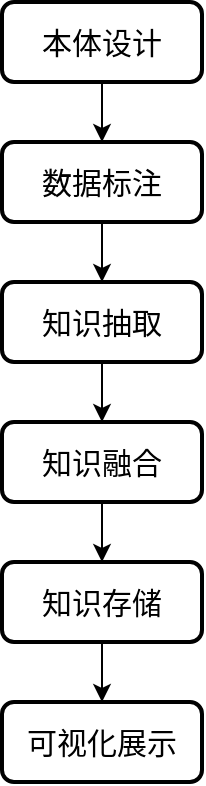 <mxfile version="21.3.5" type="github">
  <diagram name="第 1 页" id="KMufNBN_hs7I3H_8onC7">
    <mxGraphModel dx="954" dy="534" grid="1" gridSize="10" guides="1" tooltips="1" connect="1" arrows="1" fold="1" page="1" pageScale="1" pageWidth="1169" pageHeight="827" math="0" shadow="0">
      <root>
        <mxCell id="0" />
        <mxCell id="1" parent="0" />
        <mxCell id="s9dGrkFu6VgcwZ7q-a61-11" style="edgeStyle=orthogonalEdgeStyle;rounded=0;orthogonalLoop=1;jettySize=auto;html=1;exitX=0.5;exitY=1;exitDx=0;exitDy=0;" edge="1" parent="1" source="s9dGrkFu6VgcwZ7q-a61-1" target="s9dGrkFu6VgcwZ7q-a61-4">
          <mxGeometry relative="1" as="geometry" />
        </mxCell>
        <mxCell id="s9dGrkFu6VgcwZ7q-a61-1" value="&lt;span style=&quot;font-size: 15px;&quot;&gt;本体设计&lt;/span&gt;" style="rounded=1;whiteSpace=wrap;html=1;strokeWidth=2;fillStyle=auto;gradientColor=none;absoluteArcSize=0;perimeterSpacing=0;glass=0;" vertex="1" parent="1">
          <mxGeometry x="200" y="110" width="100" height="40" as="geometry" />
        </mxCell>
        <mxCell id="s9dGrkFu6VgcwZ7q-a61-13" style="edgeStyle=orthogonalEdgeStyle;rounded=0;orthogonalLoop=1;jettySize=auto;html=1;exitX=0.5;exitY=1;exitDx=0;exitDy=0;entryX=0.5;entryY=0;entryDx=0;entryDy=0;" edge="1" parent="1" source="s9dGrkFu6VgcwZ7q-a61-2" target="s9dGrkFu6VgcwZ7q-a61-3">
          <mxGeometry relative="1" as="geometry" />
        </mxCell>
        <mxCell id="s9dGrkFu6VgcwZ7q-a61-2" value="&lt;span style=&quot;font-size: 15px;&quot;&gt;知识抽取&lt;/span&gt;" style="rounded=1;whiteSpace=wrap;html=1;strokeWidth=2;fillStyle=auto;gradientColor=none;absoluteArcSize=0;perimeterSpacing=0;glass=0;" vertex="1" parent="1">
          <mxGeometry x="200" y="250" width="100" height="40" as="geometry" />
        </mxCell>
        <mxCell id="s9dGrkFu6VgcwZ7q-a61-14" style="edgeStyle=orthogonalEdgeStyle;rounded=0;orthogonalLoop=1;jettySize=auto;html=1;exitX=0.5;exitY=1;exitDx=0;exitDy=0;entryX=0.5;entryY=0;entryDx=0;entryDy=0;" edge="1" parent="1" source="s9dGrkFu6VgcwZ7q-a61-3" target="s9dGrkFu6VgcwZ7q-a61-5">
          <mxGeometry relative="1" as="geometry" />
        </mxCell>
        <mxCell id="s9dGrkFu6VgcwZ7q-a61-3" value="&lt;span style=&quot;font-size: 15px;&quot;&gt;知识融合&lt;/span&gt;" style="rounded=1;whiteSpace=wrap;html=1;strokeWidth=2;fillStyle=auto;gradientColor=none;absoluteArcSize=0;perimeterSpacing=0;glass=0;" vertex="1" parent="1">
          <mxGeometry x="200" y="320" width="100" height="40" as="geometry" />
        </mxCell>
        <mxCell id="s9dGrkFu6VgcwZ7q-a61-12" style="edgeStyle=orthogonalEdgeStyle;rounded=0;orthogonalLoop=1;jettySize=auto;html=1;exitX=0.5;exitY=1;exitDx=0;exitDy=0;entryX=0.5;entryY=0;entryDx=0;entryDy=0;" edge="1" parent="1" source="s9dGrkFu6VgcwZ7q-a61-4" target="s9dGrkFu6VgcwZ7q-a61-2">
          <mxGeometry relative="1" as="geometry" />
        </mxCell>
        <mxCell id="s9dGrkFu6VgcwZ7q-a61-4" value="&lt;span style=&quot;font-size: 15px;&quot;&gt;数据标注&lt;/span&gt;" style="rounded=1;whiteSpace=wrap;html=1;strokeWidth=2;fillStyle=auto;gradientColor=none;absoluteArcSize=0;perimeterSpacing=0;glass=0;" vertex="1" parent="1">
          <mxGeometry x="200" y="180" width="100" height="40" as="geometry" />
        </mxCell>
        <mxCell id="s9dGrkFu6VgcwZ7q-a61-15" style="edgeStyle=orthogonalEdgeStyle;rounded=0;orthogonalLoop=1;jettySize=auto;html=1;exitX=0.5;exitY=1;exitDx=0;exitDy=0;entryX=0.5;entryY=0;entryDx=0;entryDy=0;" edge="1" parent="1" source="s9dGrkFu6VgcwZ7q-a61-5" target="s9dGrkFu6VgcwZ7q-a61-6">
          <mxGeometry relative="1" as="geometry" />
        </mxCell>
        <mxCell id="s9dGrkFu6VgcwZ7q-a61-5" value="&lt;span style=&quot;font-size: 15px;&quot;&gt;知识存储&lt;/span&gt;" style="rounded=1;whiteSpace=wrap;html=1;strokeWidth=2;fillStyle=auto;gradientColor=none;absoluteArcSize=0;perimeterSpacing=0;glass=0;" vertex="1" parent="1">
          <mxGeometry x="200" y="390" width="100" height="40" as="geometry" />
        </mxCell>
        <mxCell id="s9dGrkFu6VgcwZ7q-a61-6" value="&lt;span style=&quot;font-size: 15px;&quot;&gt;可视化展示&lt;/span&gt;" style="rounded=1;whiteSpace=wrap;html=1;strokeWidth=2;fillStyle=auto;gradientColor=none;absoluteArcSize=0;perimeterSpacing=0;glass=0;" vertex="1" parent="1">
          <mxGeometry x="200" y="460" width="100" height="40" as="geometry" />
        </mxCell>
      </root>
    </mxGraphModel>
  </diagram>
</mxfile>
